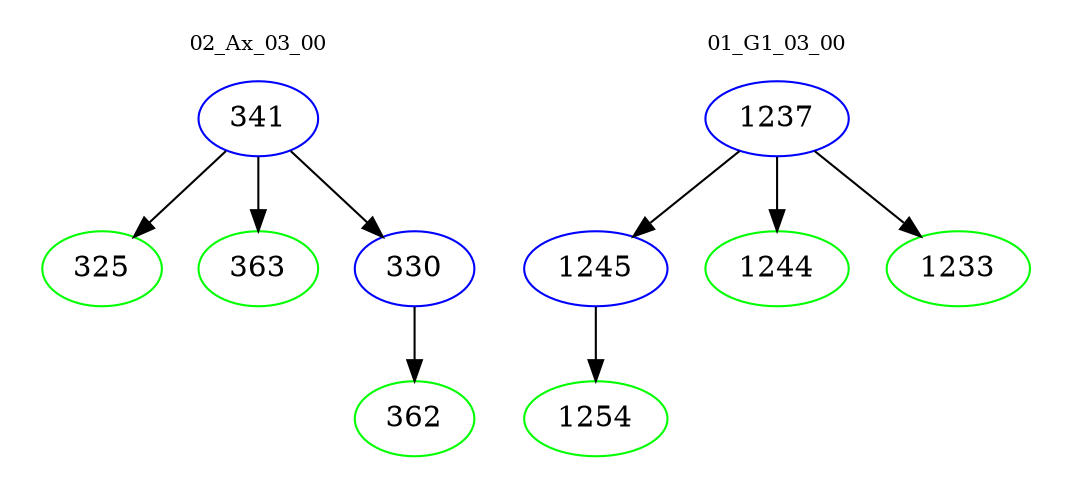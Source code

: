 digraph{
subgraph cluster_0 {
color = white
label = "02_Ax_03_00";
fontsize=10;
T0_341 [label="341", color="blue"]
T0_341 -> T0_325 [color="black"]
T0_325 [label="325", color="green"]
T0_341 -> T0_363 [color="black"]
T0_363 [label="363", color="green"]
T0_341 -> T0_330 [color="black"]
T0_330 [label="330", color="blue"]
T0_330 -> T0_362 [color="black"]
T0_362 [label="362", color="green"]
}
subgraph cluster_1 {
color = white
label = "01_G1_03_00";
fontsize=10;
T1_1237 [label="1237", color="blue"]
T1_1237 -> T1_1245 [color="black"]
T1_1245 [label="1245", color="blue"]
T1_1245 -> T1_1254 [color="black"]
T1_1254 [label="1254", color="green"]
T1_1237 -> T1_1244 [color="black"]
T1_1244 [label="1244", color="green"]
T1_1237 -> T1_1233 [color="black"]
T1_1233 [label="1233", color="green"]
}
}

